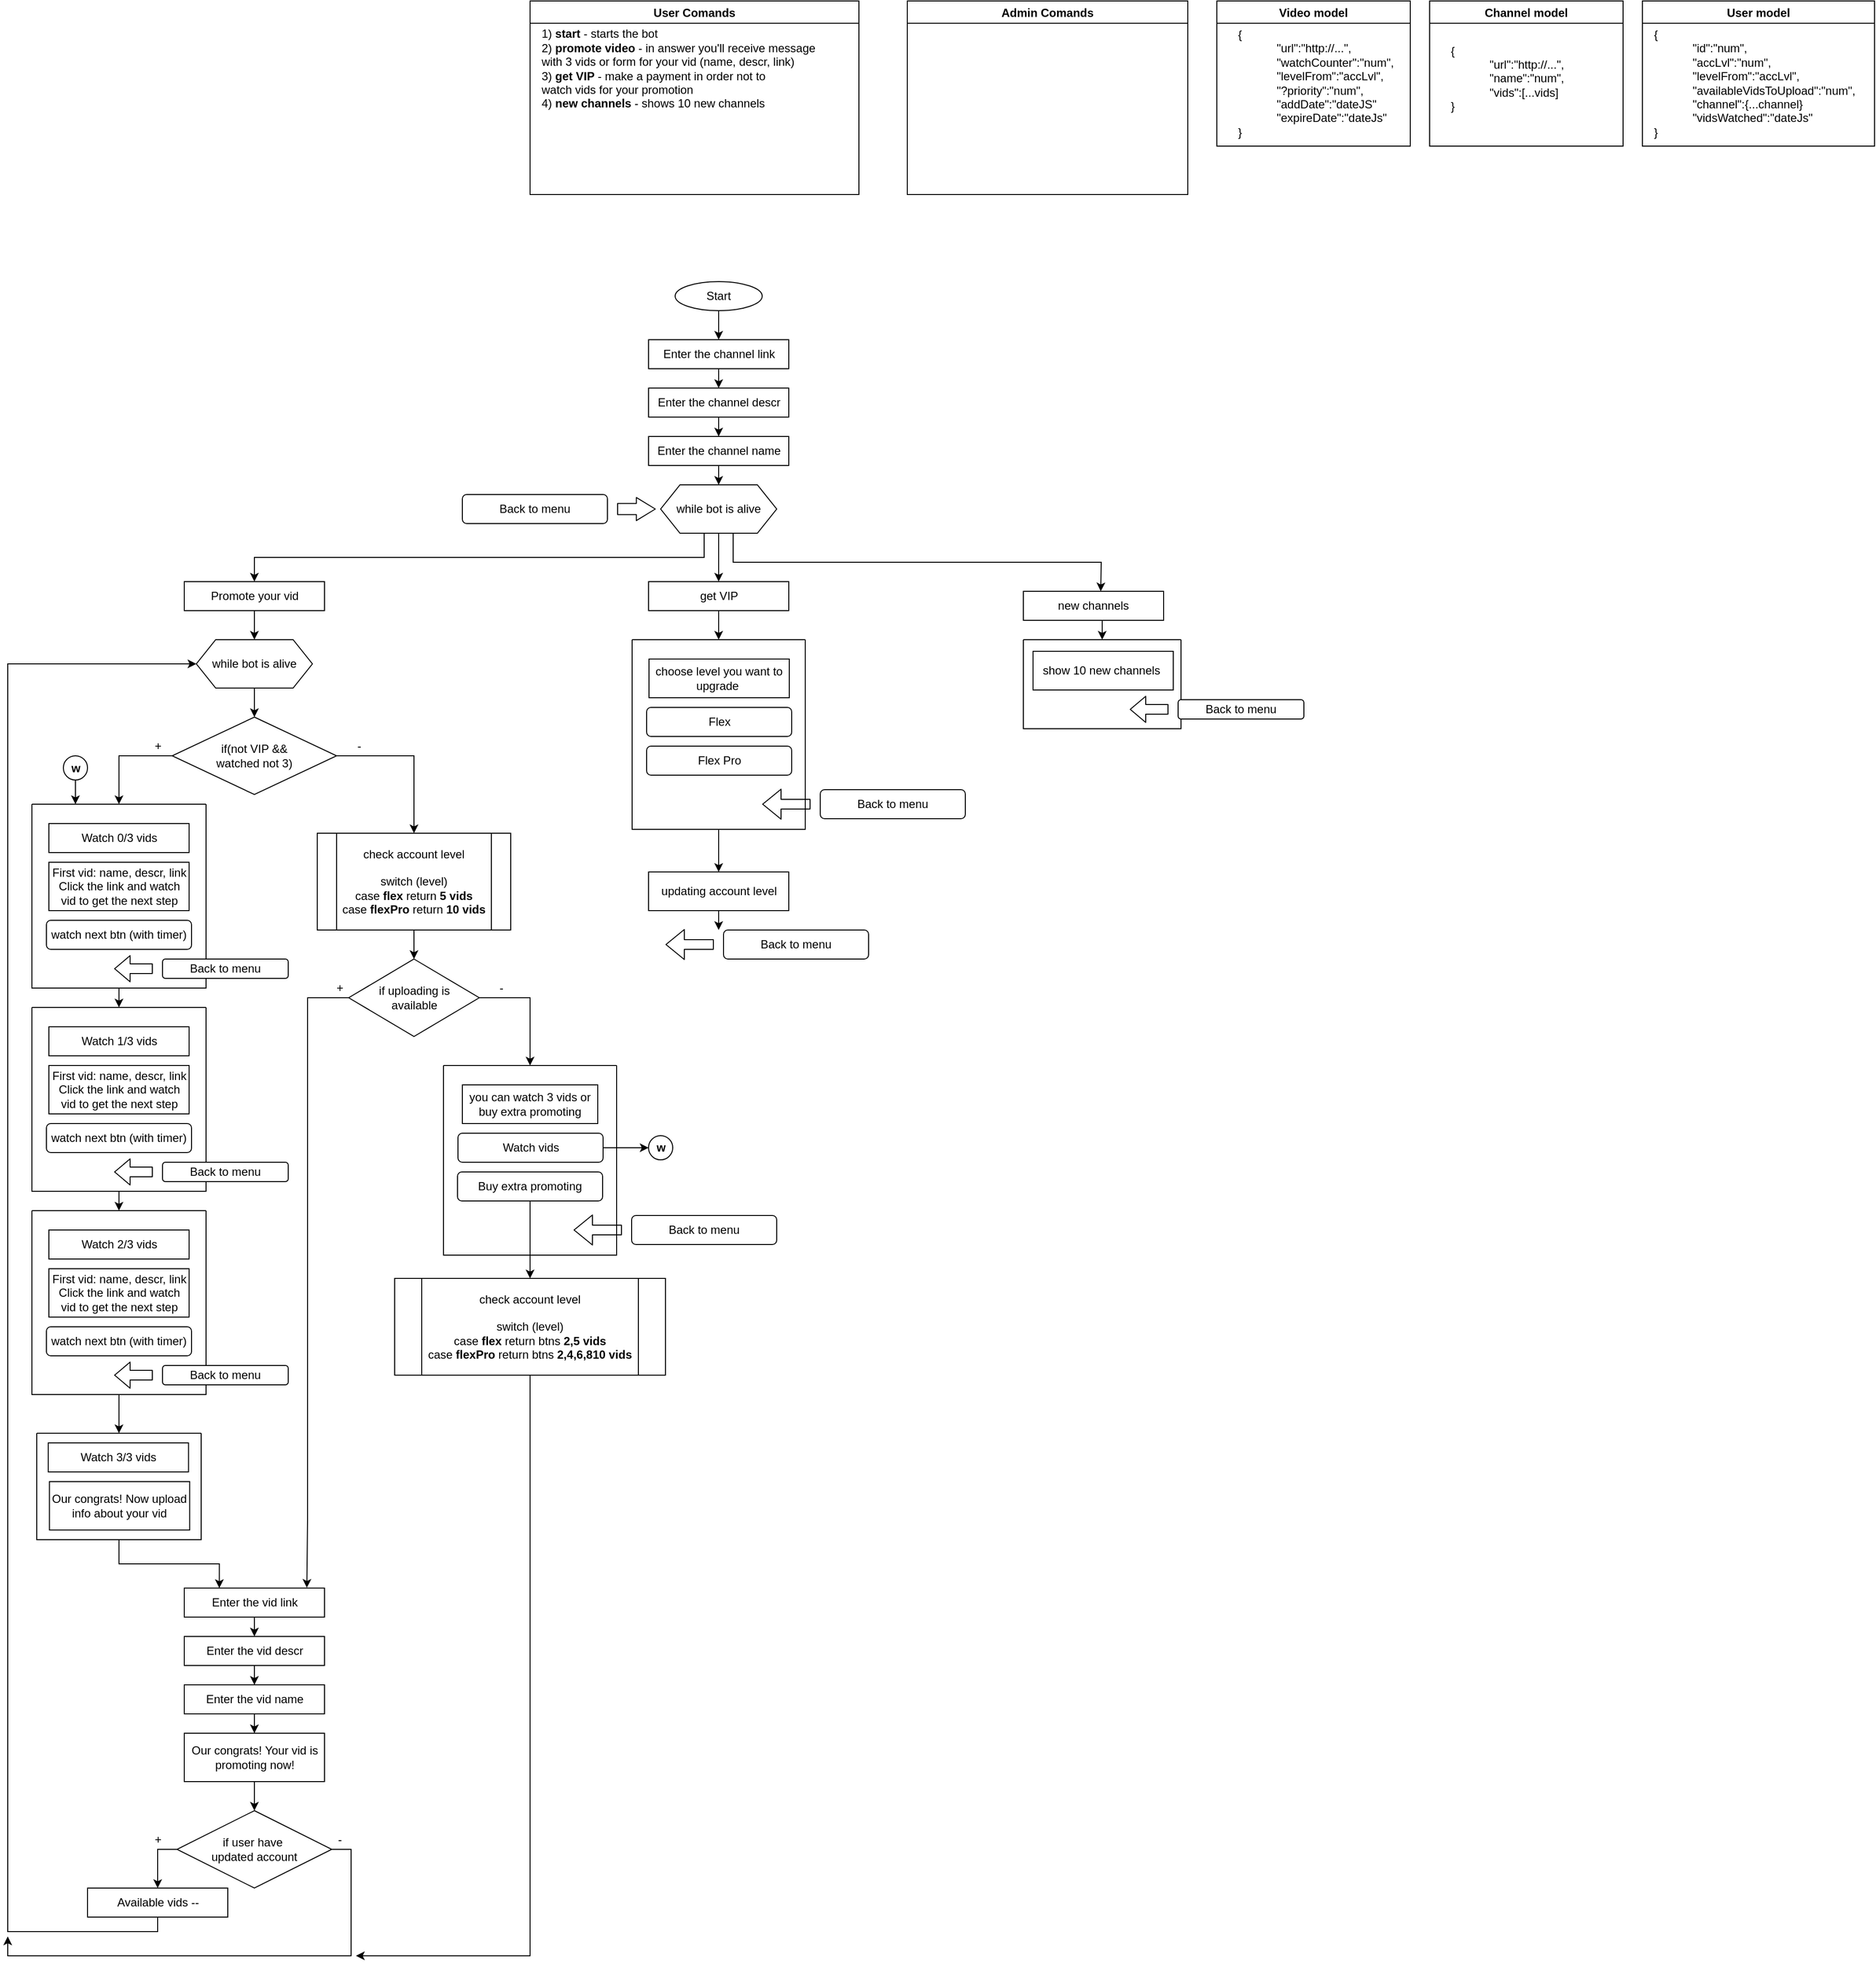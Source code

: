 <mxfile version="14.8.3" type="github">
  <diagram id="2JlSJU5_JV4PX27yQQXT" name="Page-1">
    <mxGraphModel dx="2503" dy="722" grid="1" gridSize="10" guides="1" tooltips="1" connect="1" arrows="1" fold="1" page="0" pageScale="1" pageWidth="827" pageHeight="1169" math="0" shadow="0">
      <root>
        <mxCell id="0" />
        <mxCell id="1" parent="0" />
        <mxCell id="bYdds7if1w0mErr0JuUY-1" value="User Comands" style="swimlane;" parent="1" vertex="1">
          <mxGeometry x="-440" y="120" width="340" height="200" as="geometry" />
        </mxCell>
        <mxCell id="bYdds7if1w0mErr0JuUY-2" value="1) &lt;b&gt;start&lt;/b&gt; - starts the bot&lt;br&gt;&lt;div&gt;2) &lt;b&gt;promote video&lt;/b&gt; - in answer you&#39;ll receive message&amp;nbsp;&lt;/div&gt;&lt;div&gt;&lt;span&gt;with 3 vids or form for your vid (name, descr, link)&lt;/span&gt;&lt;/div&gt;&lt;div&gt;3) &lt;b&gt;get VIP&lt;/b&gt;&amp;nbsp;- make a payment in order not to&amp;nbsp;&lt;/div&gt;&lt;div&gt;watch vids for your promotion&lt;/div&gt;&lt;div&gt;4) &lt;b&gt;new channels&lt;/b&gt;&amp;nbsp;- shows 10 new channels&lt;/div&gt;" style="text;html=1;align=left;verticalAlign=middle;resizable=0;points=[];autosize=1;strokeColor=none;" parent="bYdds7if1w0mErr0JuUY-1" vertex="1">
          <mxGeometry x="10" y="25" width="300" height="90" as="geometry" />
        </mxCell>
        <mxCell id="bYdds7if1w0mErr0JuUY-3" value="Admin Comands" style="swimlane;" parent="1" vertex="1">
          <mxGeometry x="-50" y="120" width="290" height="200" as="geometry" />
        </mxCell>
        <mxCell id="bYdds7if1w0mErr0JuUY-9" value="" style="edgeStyle=orthogonalEdgeStyle;rounded=0;orthogonalLoop=1;jettySize=auto;html=1;" parent="1" source="bYdds7if1w0mErr0JuUY-5" target="bYdds7if1w0mErr0JuUY-8" edge="1">
          <mxGeometry relative="1" as="geometry" />
        </mxCell>
        <mxCell id="bYdds7if1w0mErr0JuUY-5" value="Start" style="ellipse;whiteSpace=wrap;html=1;" parent="1" vertex="1">
          <mxGeometry x="-290" y="410" width="90" height="30" as="geometry" />
        </mxCell>
        <mxCell id="bYdds7if1w0mErr0JuUY-109" value="" style="edgeStyle=orthogonalEdgeStyle;rounded=0;orthogonalLoop=1;jettySize=auto;html=1;" parent="1" source="bYdds7if1w0mErr0JuUY-6" target="bYdds7if1w0mErr0JuUY-97" edge="1">
          <mxGeometry relative="1" as="geometry" />
        </mxCell>
        <mxCell id="bYdds7if1w0mErr0JuUY-6" value="Enter the channel name" style="rounded=0;whiteSpace=wrap;html=1;" parent="1" vertex="1">
          <mxGeometry x="-317.5" y="570" width="145" height="30" as="geometry" />
        </mxCell>
        <mxCell id="bYdds7if1w0mErr0JuUY-11" value="" style="edgeStyle=orthogonalEdgeStyle;rounded=0;orthogonalLoop=1;jettySize=auto;html=1;" parent="1" source="bYdds7if1w0mErr0JuUY-7" target="bYdds7if1w0mErr0JuUY-6" edge="1">
          <mxGeometry relative="1" as="geometry" />
        </mxCell>
        <mxCell id="bYdds7if1w0mErr0JuUY-7" value="Enter the channel descr" style="rounded=0;whiteSpace=wrap;html=1;" parent="1" vertex="1">
          <mxGeometry x="-317.5" y="520" width="145" height="30" as="geometry" />
        </mxCell>
        <mxCell id="bYdds7if1w0mErr0JuUY-10" style="edgeStyle=orthogonalEdgeStyle;rounded=0;orthogonalLoop=1;jettySize=auto;html=1;exitX=0.5;exitY=1;exitDx=0;exitDy=0;entryX=0.5;entryY=0;entryDx=0;entryDy=0;" parent="1" source="bYdds7if1w0mErr0JuUY-8" target="bYdds7if1w0mErr0JuUY-7" edge="1">
          <mxGeometry relative="1" as="geometry" />
        </mxCell>
        <mxCell id="bYdds7if1w0mErr0JuUY-8" value="Enter the channel link" style="rounded=0;whiteSpace=wrap;html=1;" parent="1" vertex="1">
          <mxGeometry x="-317.5" y="470" width="145" height="30" as="geometry" />
        </mxCell>
        <mxCell id="bYdds7if1w0mErr0JuUY-63" value="" style="edgeStyle=orthogonalEdgeStyle;rounded=0;orthogonalLoop=1;jettySize=auto;html=1;" parent="1" source="bYdds7if1w0mErr0JuUY-12" target="bYdds7if1w0mErr0JuUY-61" edge="1">
          <mxGeometry relative="1" as="geometry" />
        </mxCell>
        <mxCell id="bYdds7if1w0mErr0JuUY-12" value="Promote your vid" style="rounded=0;whiteSpace=wrap;html=1;" parent="1" vertex="1">
          <mxGeometry x="-797.5" y="720" width="145" height="30" as="geometry" />
        </mxCell>
        <mxCell id="bYdds7if1w0mErr0JuUY-92" style="edgeStyle=orthogonalEdgeStyle;rounded=0;orthogonalLoop=1;jettySize=auto;html=1;" parent="1" source="bYdds7if1w0mErr0JuUY-13" target="bYdds7if1w0mErr0JuUY-86" edge="1">
          <mxGeometry relative="1" as="geometry" />
        </mxCell>
        <mxCell id="bYdds7if1w0mErr0JuUY-13" value="get VIP" style="rounded=0;whiteSpace=wrap;html=1;" parent="1" vertex="1">
          <mxGeometry x="-317.5" y="720" width="145" height="30" as="geometry" />
        </mxCell>
        <mxCell id="bYdds7if1w0mErr0JuUY-121" style="edgeStyle=orthogonalEdgeStyle;rounded=0;orthogonalLoop=1;jettySize=auto;html=1;exitX=0.5;exitY=1;exitDx=0;exitDy=0;entryX=0.5;entryY=0;entryDx=0;entryDy=0;" parent="1" source="bYdds7if1w0mErr0JuUY-14" target="bYdds7if1w0mErr0JuUY-117" edge="1">
          <mxGeometry relative="1" as="geometry" />
        </mxCell>
        <mxCell id="bYdds7if1w0mErr0JuUY-14" value="new channels" style="rounded=0;whiteSpace=wrap;html=1;" parent="1" vertex="1">
          <mxGeometry x="70" y="730" width="145" height="30" as="geometry" />
        </mxCell>
        <mxCell id="bYdds7if1w0mErr0JuUY-49" style="edgeStyle=orthogonalEdgeStyle;rounded=0;orthogonalLoop=1;jettySize=auto;html=1;exitX=0;exitY=0.5;exitDx=0;exitDy=0;" parent="1" source="bYdds7if1w0mErr0JuUY-18" target="bYdds7if1w0mErr0JuUY-40" edge="1">
          <mxGeometry relative="1" as="geometry" />
        </mxCell>
        <mxCell id="bYdds7if1w0mErr0JuUY-67" style="edgeStyle=orthogonalEdgeStyle;rounded=0;orthogonalLoop=1;jettySize=auto;html=1;exitX=1;exitY=0.5;exitDx=0;exitDy=0;" parent="1" source="bYdds7if1w0mErr0JuUY-18" target="bYdds7if1w0mErr0JuUY-64" edge="1">
          <mxGeometry relative="1" as="geometry" />
        </mxCell>
        <mxCell id="bYdds7if1w0mErr0JuUY-18" value="if(not VIP &amp;amp;&amp;amp; &lt;br&gt;watched not 3)" style="rhombus;whiteSpace=wrap;html=1;" parent="1" vertex="1">
          <mxGeometry x="-810" y="860" width="170" height="80" as="geometry" />
        </mxCell>
        <mxCell id="bYdds7if1w0mErr0JuUY-59" value="" style="edgeStyle=orthogonalEdgeStyle;rounded=0;orthogonalLoop=1;jettySize=auto;html=1;" parent="1" source="bYdds7if1w0mErr0JuUY-35" target="bYdds7if1w0mErr0JuUY-58" edge="1">
          <mxGeometry relative="1" as="geometry" />
        </mxCell>
        <mxCell id="bYdds7if1w0mErr0JuUY-35" value="Enter the vid name" style="rounded=0;whiteSpace=wrap;html=1;" parent="1" vertex="1">
          <mxGeometry x="-797.5" y="1860" width="145" height="30" as="geometry" />
        </mxCell>
        <mxCell id="bYdds7if1w0mErr0JuUY-36" value="" style="edgeStyle=orthogonalEdgeStyle;rounded=0;orthogonalLoop=1;jettySize=auto;html=1;" parent="1" source="bYdds7if1w0mErr0JuUY-37" target="bYdds7if1w0mErr0JuUY-35" edge="1">
          <mxGeometry relative="1" as="geometry" />
        </mxCell>
        <mxCell id="bYdds7if1w0mErr0JuUY-37" value="Enter the vid descr" style="rounded=0;whiteSpace=wrap;html=1;" parent="1" vertex="1">
          <mxGeometry x="-797.5" y="1810" width="145" height="30" as="geometry" />
        </mxCell>
        <mxCell id="bYdds7if1w0mErr0JuUY-38" style="edgeStyle=orthogonalEdgeStyle;rounded=0;orthogonalLoop=1;jettySize=auto;html=1;exitX=0.5;exitY=1;exitDx=0;exitDy=0;entryX=0.5;entryY=0;entryDx=0;entryDy=0;" parent="1" source="bYdds7if1w0mErr0JuUY-39" target="bYdds7if1w0mErr0JuUY-37" edge="1">
          <mxGeometry relative="1" as="geometry" />
        </mxCell>
        <mxCell id="bYdds7if1w0mErr0JuUY-39" value="Enter the vid link" style="rounded=0;whiteSpace=wrap;html=1;" parent="1" vertex="1">
          <mxGeometry x="-797.5" y="1760" width="145" height="30" as="geometry" />
        </mxCell>
        <mxCell id="bYdds7if1w0mErr0JuUY-54" style="edgeStyle=orthogonalEdgeStyle;rounded=0;orthogonalLoop=1;jettySize=auto;html=1;exitX=0.5;exitY=1;exitDx=0;exitDy=0;entryX=0.5;entryY=0;entryDx=0;entryDy=0;" parent="1" source="bYdds7if1w0mErr0JuUY-40" target="bYdds7if1w0mErr0JuUY-41" edge="1">
          <mxGeometry relative="1" as="geometry" />
        </mxCell>
        <mxCell id="bYdds7if1w0mErr0JuUY-40" value="" style="swimlane;startSize=0;" parent="1" vertex="1">
          <mxGeometry x="-955" y="950" width="180" height="190" as="geometry">
            <mxRectangle x="-640" y="790" width="50" height="40" as="alternateBounds" />
          </mxGeometry>
        </mxCell>
        <mxCell id="bYdds7if1w0mErr0JuUY-20" value="Watch 0/3 vids" style="rounded=0;whiteSpace=wrap;html=1;" parent="bYdds7if1w0mErr0JuUY-40" vertex="1">
          <mxGeometry x="17.5" y="20" width="145" height="30" as="geometry" />
        </mxCell>
        <mxCell id="bYdds7if1w0mErr0JuUY-23" value="First vid: name, descr, link&lt;br&gt;Click the link and watch vid to get the next step" style="rounded=0;whiteSpace=wrap;html=1;" parent="bYdds7if1w0mErr0JuUY-40" vertex="1">
          <mxGeometry x="17.5" y="60" width="145" height="50" as="geometry" />
        </mxCell>
        <mxCell id="bYdds7if1w0mErr0JuUY-24" value="watch next btn (with timer)" style="rounded=1;whiteSpace=wrap;html=1;" parent="bYdds7if1w0mErr0JuUY-40" vertex="1">
          <mxGeometry x="15" y="120" width="150" height="30" as="geometry" />
        </mxCell>
        <mxCell id="bYdds7if1w0mErr0JuUY-98" value="" style="shape=flexArrow;endArrow=classic;html=1;endWidth=16;endSize=5;" parent="bYdds7if1w0mErr0JuUY-40" edge="1">
          <mxGeometry width="50" height="50" relative="1" as="geometry">
            <mxPoint x="125" y="170" as="sourcePoint" />
            <mxPoint x="85" y="170" as="targetPoint" />
          </mxGeometry>
        </mxCell>
        <mxCell id="bYdds7if1w0mErr0JuUY-55" style="edgeStyle=orthogonalEdgeStyle;rounded=0;orthogonalLoop=1;jettySize=auto;html=1;exitX=0.5;exitY=1;exitDx=0;exitDy=0;entryX=0.5;entryY=0;entryDx=0;entryDy=0;" parent="1" source="bYdds7if1w0mErr0JuUY-41" target="bYdds7if1w0mErr0JuUY-45" edge="1">
          <mxGeometry relative="1" as="geometry" />
        </mxCell>
        <mxCell id="bYdds7if1w0mErr0JuUY-41" value="" style="swimlane;startSize=0;" parent="1" vertex="1">
          <mxGeometry x="-955" y="1160" width="180" height="190" as="geometry">
            <mxRectangle x="-640" y="980" width="50" height="40" as="alternateBounds" />
          </mxGeometry>
        </mxCell>
        <mxCell id="bYdds7if1w0mErr0JuUY-42" value="Watch 1/3 vids" style="rounded=0;whiteSpace=wrap;html=1;" parent="bYdds7if1w0mErr0JuUY-41" vertex="1">
          <mxGeometry x="17.5" y="20" width="145" height="30" as="geometry" />
        </mxCell>
        <mxCell id="bYdds7if1w0mErr0JuUY-43" value="First vid: name, descr, link&lt;br&gt;Click the link and watch vid to get the next step" style="rounded=0;whiteSpace=wrap;html=1;" parent="bYdds7if1w0mErr0JuUY-41" vertex="1">
          <mxGeometry x="17.5" y="60" width="145" height="50" as="geometry" />
        </mxCell>
        <mxCell id="bYdds7if1w0mErr0JuUY-44" value="watch next btn (with timer)" style="rounded=1;whiteSpace=wrap;html=1;" parent="bYdds7if1w0mErr0JuUY-41" vertex="1">
          <mxGeometry x="15" y="120" width="150" height="30" as="geometry" />
        </mxCell>
        <mxCell id="bYdds7if1w0mErr0JuUY-56" style="edgeStyle=orthogonalEdgeStyle;rounded=0;orthogonalLoop=1;jettySize=auto;html=1;exitX=0.5;exitY=1;exitDx=0;exitDy=0;entryX=0.5;entryY=0;entryDx=0;entryDy=0;" parent="1" source="bYdds7if1w0mErr0JuUY-45" target="bYdds7if1w0mErr0JuUY-52" edge="1">
          <mxGeometry relative="1" as="geometry" />
        </mxCell>
        <mxCell id="bYdds7if1w0mErr0JuUY-45" value="" style="swimlane;startSize=0;" parent="1" vertex="1">
          <mxGeometry x="-955" y="1370" width="180" height="190" as="geometry">
            <mxRectangle x="-640" y="790" width="50" height="40" as="alternateBounds" />
          </mxGeometry>
        </mxCell>
        <mxCell id="bYdds7if1w0mErr0JuUY-46" value="Watch 2/3 vids" style="rounded=0;whiteSpace=wrap;html=1;" parent="bYdds7if1w0mErr0JuUY-45" vertex="1">
          <mxGeometry x="17.5" y="20" width="145" height="30" as="geometry" />
        </mxCell>
        <mxCell id="bYdds7if1w0mErr0JuUY-47" value="First vid: name, descr, link&lt;br&gt;Click the link and watch vid to get the next step" style="rounded=0;whiteSpace=wrap;html=1;" parent="bYdds7if1w0mErr0JuUY-45" vertex="1">
          <mxGeometry x="17.5" y="60" width="145" height="50" as="geometry" />
        </mxCell>
        <mxCell id="bYdds7if1w0mErr0JuUY-48" value="watch next btn (with timer)" style="rounded=1;whiteSpace=wrap;html=1;" parent="bYdds7if1w0mErr0JuUY-45" vertex="1">
          <mxGeometry x="15" y="120" width="150" height="30" as="geometry" />
        </mxCell>
        <mxCell id="bYdds7if1w0mErr0JuUY-50" value="+" style="text;html=1;align=center;verticalAlign=middle;resizable=0;points=[];autosize=1;strokeColor=none;" parent="1" vertex="1">
          <mxGeometry x="-835" y="880" width="20" height="20" as="geometry" />
        </mxCell>
        <mxCell id="bYdds7if1w0mErr0JuUY-57" style="edgeStyle=orthogonalEdgeStyle;rounded=0;orthogonalLoop=1;jettySize=auto;html=1;entryX=0.25;entryY=0;entryDx=0;entryDy=0;" parent="1" source="bYdds7if1w0mErr0JuUY-52" target="bYdds7if1w0mErr0JuUY-39" edge="1">
          <mxGeometry relative="1" as="geometry" />
        </mxCell>
        <mxCell id="bYdds7if1w0mErr0JuUY-52" value="" style="swimlane;startSize=0;" parent="1" vertex="1">
          <mxGeometry x="-950" y="1600" width="170" height="110" as="geometry" />
        </mxCell>
        <mxCell id="bYdds7if1w0mErr0JuUY-32" value="Watch 3/3 vids" style="rounded=0;whiteSpace=wrap;html=1;" parent="bYdds7if1w0mErr0JuUY-52" vertex="1">
          <mxGeometry x="11.87" y="10" width="145" height="30" as="geometry" />
        </mxCell>
        <mxCell id="bYdds7if1w0mErr0JuUY-33" value="Our congrats! Now upload info about your vid" style="rounded=0;whiteSpace=wrap;html=1;" parent="bYdds7if1w0mErr0JuUY-52" vertex="1">
          <mxGeometry x="13.12" y="50" width="145" height="50" as="geometry" />
        </mxCell>
        <mxCell id="bYdds7if1w0mErr0JuUY-73" value="" style="edgeStyle=orthogonalEdgeStyle;rounded=0;orthogonalLoop=1;jettySize=auto;html=1;" parent="1" source="bYdds7if1w0mErr0JuUY-58" target="bYdds7if1w0mErr0JuUY-72" edge="1">
          <mxGeometry relative="1" as="geometry" />
        </mxCell>
        <mxCell id="bYdds7if1w0mErr0JuUY-58" value="Our congrats! Your vid is promoting now!" style="rounded=0;whiteSpace=wrap;html=1;" parent="1" vertex="1">
          <mxGeometry x="-797.5" y="1910" width="145" height="50" as="geometry" />
        </mxCell>
        <mxCell id="bYdds7if1w0mErr0JuUY-62" value="" style="edgeStyle=orthogonalEdgeStyle;rounded=0;orthogonalLoop=1;jettySize=auto;html=1;" parent="1" source="bYdds7if1w0mErr0JuUY-61" target="bYdds7if1w0mErr0JuUY-18" edge="1">
          <mxGeometry relative="1" as="geometry" />
        </mxCell>
        <mxCell id="bYdds7if1w0mErr0JuUY-61" value="while bot is alive" style="shape=hexagon;perimeter=hexagonPerimeter2;whiteSpace=wrap;html=1;fixedSize=1;" parent="1" vertex="1">
          <mxGeometry x="-785" y="780" width="120" height="50" as="geometry" />
        </mxCell>
        <mxCell id="bYdds7if1w0mErr0JuUY-70" value="" style="edgeStyle=orthogonalEdgeStyle;rounded=0;orthogonalLoop=1;jettySize=auto;html=1;" parent="1" source="bYdds7if1w0mErr0JuUY-64" target="bYdds7if1w0mErr0JuUY-66" edge="1">
          <mxGeometry relative="1" as="geometry" />
        </mxCell>
        <mxCell id="bYdds7if1w0mErr0JuUY-64" value="check account level&lt;br&gt;&lt;br&gt;switch (level)&lt;br&gt;case &lt;b&gt;flex&lt;/b&gt; return &lt;b&gt;5 vids&lt;/b&gt;&lt;br&gt;case &lt;b&gt;flexPro&lt;/b&gt; return &lt;b&gt;10 vids&lt;/b&gt;" style="shape=process;whiteSpace=wrap;html=1;backgroundOutline=1;" parent="1" vertex="1">
          <mxGeometry x="-660" y="980" width="200" height="100" as="geometry" />
        </mxCell>
        <mxCell id="bYdds7if1w0mErr0JuUY-69" style="edgeStyle=orthogonalEdgeStyle;rounded=0;orthogonalLoop=1;jettySize=auto;html=1;entryX=0.874;entryY=-0.011;entryDx=0;entryDy=0;entryPerimeter=0;" parent="1" source="bYdds7if1w0mErr0JuUY-66" target="bYdds7if1w0mErr0JuUY-39" edge="1">
          <mxGeometry relative="1" as="geometry">
            <mxPoint x="-670" y="1690" as="targetPoint" />
            <Array as="points">
              <mxPoint x="-670" y="1150" />
              <mxPoint x="-670" y="1690" />
              <mxPoint x="-671" y="1690" />
            </Array>
          </mxGeometry>
        </mxCell>
        <mxCell id="bYdds7if1w0mErr0JuUY-133" style="edgeStyle=orthogonalEdgeStyle;rounded=0;orthogonalLoop=1;jettySize=auto;html=1;exitX=1;exitY=0.5;exitDx=0;exitDy=0;entryX=0.5;entryY=0;entryDx=0;entryDy=0;" parent="1" source="bYdds7if1w0mErr0JuUY-66" target="bYdds7if1w0mErr0JuUY-127" edge="1">
          <mxGeometry relative="1" as="geometry" />
        </mxCell>
        <mxCell id="bYdds7if1w0mErr0JuUY-66" value="if uploading is&lt;br&gt;available" style="rhombus;whiteSpace=wrap;html=1;" parent="1" vertex="1">
          <mxGeometry x="-627.5" y="1110" width="135" height="80" as="geometry" />
        </mxCell>
        <mxCell id="bYdds7if1w0mErr0JuUY-68" value="-" style="text;html=1;align=center;verticalAlign=middle;resizable=0;points=[];autosize=1;strokeColor=none;" parent="1" vertex="1">
          <mxGeometry x="-627.5" y="880" width="20" height="20" as="geometry" />
        </mxCell>
        <mxCell id="bYdds7if1w0mErr0JuUY-71" value="+" style="text;html=1;align=center;verticalAlign=middle;resizable=0;points=[];autosize=1;strokeColor=none;" parent="1" vertex="1">
          <mxGeometry x="-647.5" y="1130" width="20" height="20" as="geometry" />
        </mxCell>
        <mxCell id="bYdds7if1w0mErr0JuUY-75" style="edgeStyle=orthogonalEdgeStyle;rounded=0;orthogonalLoop=1;jettySize=auto;html=1;exitX=0;exitY=0.5;exitDx=0;exitDy=0;" parent="1" source="bYdds7if1w0mErr0JuUY-72" target="bYdds7if1w0mErr0JuUY-74" edge="1">
          <mxGeometry relative="1" as="geometry" />
        </mxCell>
        <mxCell id="bYdds7if1w0mErr0JuUY-79" style="edgeStyle=orthogonalEdgeStyle;rounded=0;orthogonalLoop=1;jettySize=auto;html=1;exitX=1;exitY=0.5;exitDx=0;exitDy=0;" parent="1" source="bYdds7if1w0mErr0JuUY-72" edge="1">
          <mxGeometry relative="1" as="geometry">
            <mxPoint x="-980" y="2120" as="targetPoint" />
            <Array as="points">
              <mxPoint x="-625" y="2030" />
              <mxPoint x="-625" y="2140" />
              <mxPoint x="-980" y="2140" />
            </Array>
          </mxGeometry>
        </mxCell>
        <mxCell id="bYdds7if1w0mErr0JuUY-72" value="if user have&amp;nbsp;&lt;br&gt;updated account" style="rhombus;whiteSpace=wrap;html=1;" parent="1" vertex="1">
          <mxGeometry x="-805" y="1990" width="160" height="80" as="geometry" />
        </mxCell>
        <mxCell id="bYdds7if1w0mErr0JuUY-78" style="edgeStyle=orthogonalEdgeStyle;rounded=0;orthogonalLoop=1;jettySize=auto;html=1;entryX=0;entryY=0.5;entryDx=0;entryDy=0;" parent="1" source="bYdds7if1w0mErr0JuUY-74" target="bYdds7if1w0mErr0JuUY-61" edge="1">
          <mxGeometry relative="1" as="geometry">
            <Array as="points">
              <mxPoint x="-980" y="2115" />
              <mxPoint x="-980" y="805" />
            </Array>
          </mxGeometry>
        </mxCell>
        <mxCell id="bYdds7if1w0mErr0JuUY-74" value="Available vids --" style="rounded=0;whiteSpace=wrap;html=1;" parent="1" vertex="1">
          <mxGeometry x="-897.5" y="2070" width="145" height="30" as="geometry" />
        </mxCell>
        <mxCell id="bYdds7if1w0mErr0JuUY-76" value="+" style="text;html=1;align=center;verticalAlign=middle;resizable=0;points=[];autosize=1;strokeColor=none;" parent="1" vertex="1">
          <mxGeometry x="-835" y="2010" width="20" height="20" as="geometry" />
        </mxCell>
        <mxCell id="bYdds7if1w0mErr0JuUY-80" value="-" style="text;html=1;align=center;verticalAlign=middle;resizable=0;points=[];autosize=1;strokeColor=none;" parent="1" vertex="1">
          <mxGeometry x="-480" y="1130" width="20" height="20" as="geometry" />
        </mxCell>
        <mxCell id="bYdds7if1w0mErr0JuUY-81" value="-" style="text;html=1;align=center;verticalAlign=middle;resizable=0;points=[];autosize=1;strokeColor=none;" parent="1" vertex="1">
          <mxGeometry x="-647.5" y="2010" width="20" height="20" as="geometry" />
        </mxCell>
        <mxCell id="bYdds7if1w0mErr0JuUY-111" value="" style="edgeStyle=orthogonalEdgeStyle;rounded=0;orthogonalLoop=1;jettySize=auto;html=1;" parent="1" source="bYdds7if1w0mErr0JuUY-86" target="bYdds7if1w0mErr0JuUY-110" edge="1">
          <mxGeometry relative="1" as="geometry" />
        </mxCell>
        <mxCell id="bYdds7if1w0mErr0JuUY-86" value="" style="swimlane;startSize=0;" parent="1" vertex="1">
          <mxGeometry x="-334.5" y="780" width="179" height="196" as="geometry">
            <mxRectangle x="-640" y="790" width="50" height="40" as="alternateBounds" />
          </mxGeometry>
        </mxCell>
        <mxCell id="bYdds7if1w0mErr0JuUY-83" value="choose level you want to upgrade&amp;nbsp;" style="rounded=0;whiteSpace=wrap;html=1;" parent="bYdds7if1w0mErr0JuUY-86" vertex="1">
          <mxGeometry x="17.5" y="20" width="145" height="40" as="geometry" />
        </mxCell>
        <mxCell id="bYdds7if1w0mErr0JuUY-84" value="Flex" style="rounded=1;whiteSpace=wrap;html=1;" parent="bYdds7if1w0mErr0JuUY-86" vertex="1">
          <mxGeometry x="15" y="70" width="150" height="30" as="geometry" />
        </mxCell>
        <mxCell id="bYdds7if1w0mErr0JuUY-85" value="Flex Pro" style="rounded=1;whiteSpace=wrap;html=1;" parent="bYdds7if1w0mErr0JuUY-86" vertex="1">
          <mxGeometry x="15" y="110" width="150" height="30" as="geometry" />
        </mxCell>
        <mxCell id="bYdds7if1w0mErr0JuUY-96" value="" style="shape=flexArrow;endArrow=classic;html=1;" parent="bYdds7if1w0mErr0JuUY-86" edge="1">
          <mxGeometry width="50" height="50" relative="1" as="geometry">
            <mxPoint x="184.5" y="170" as="sourcePoint" />
            <mxPoint x="134.5" y="170" as="targetPoint" />
          </mxGeometry>
        </mxCell>
        <mxCell id="bYdds7if1w0mErr0JuUY-104" style="edgeStyle=orthogonalEdgeStyle;rounded=0;orthogonalLoop=1;jettySize=auto;html=1;exitX=0.375;exitY=1;exitDx=0;exitDy=0;" parent="1" source="bYdds7if1w0mErr0JuUY-97" target="bYdds7if1w0mErr0JuUY-12" edge="1">
          <mxGeometry relative="1" as="geometry" />
        </mxCell>
        <mxCell id="bYdds7if1w0mErr0JuUY-105" style="edgeStyle=orthogonalEdgeStyle;rounded=0;orthogonalLoop=1;jettySize=auto;html=1;exitX=0.5;exitY=1;exitDx=0;exitDy=0;" parent="1" source="bYdds7if1w0mErr0JuUY-97" target="bYdds7if1w0mErr0JuUY-13" edge="1">
          <mxGeometry relative="1" as="geometry" />
        </mxCell>
        <mxCell id="bYdds7if1w0mErr0JuUY-106" style="edgeStyle=orthogonalEdgeStyle;rounded=0;orthogonalLoop=1;jettySize=auto;html=1;exitX=0.625;exitY=1;exitDx=0;exitDy=0;" parent="1" source="bYdds7if1w0mErr0JuUY-97" edge="1">
          <mxGeometry relative="1" as="geometry">
            <mxPoint x="150" y="730" as="targetPoint" />
          </mxGeometry>
        </mxCell>
        <mxCell id="bYdds7if1w0mErr0JuUY-97" value="while bot is alive" style="shape=hexagon;perimeter=hexagonPerimeter2;whiteSpace=wrap;html=1;fixedSize=1;" parent="1" vertex="1">
          <mxGeometry x="-305" y="620" width="120" height="50" as="geometry" />
        </mxCell>
        <mxCell id="bYdds7if1w0mErr0JuUY-99" value="Back to menu" style="rounded=1;whiteSpace=wrap;html=1;" parent="1" vertex="1">
          <mxGeometry x="-820" y="1110" width="130" height="20" as="geometry" />
        </mxCell>
        <mxCell id="bYdds7if1w0mErr0JuUY-100" value="" style="shape=flexArrow;endArrow=classic;html=1;endWidth=16;endSize=5;" parent="1" edge="1">
          <mxGeometry width="50" height="50" relative="1" as="geometry">
            <mxPoint x="-830" y="1330" as="sourcePoint" />
            <mxPoint x="-870" y="1330" as="targetPoint" />
          </mxGeometry>
        </mxCell>
        <mxCell id="bYdds7if1w0mErr0JuUY-101" value="Back to menu" style="rounded=1;whiteSpace=wrap;html=1;" parent="1" vertex="1">
          <mxGeometry x="-820" y="1320" width="130" height="20" as="geometry" />
        </mxCell>
        <mxCell id="bYdds7if1w0mErr0JuUY-102" value="" style="shape=flexArrow;endArrow=classic;html=1;endWidth=16;endSize=5;" parent="1" edge="1">
          <mxGeometry width="50" height="50" relative="1" as="geometry">
            <mxPoint x="-830" y="1540" as="sourcePoint" />
            <mxPoint x="-870" y="1540" as="targetPoint" />
          </mxGeometry>
        </mxCell>
        <mxCell id="bYdds7if1w0mErr0JuUY-103" value="Back to menu" style="rounded=1;whiteSpace=wrap;html=1;" parent="1" vertex="1">
          <mxGeometry x="-820" y="1530" width="130" height="20" as="geometry" />
        </mxCell>
        <mxCell id="bYdds7if1w0mErr0JuUY-107" value="" style="shape=flexArrow;endArrow=classic;html=1;width=11.395;endSize=6.209;endWidth=11.473;" parent="1" edge="1">
          <mxGeometry width="50" height="50" relative="1" as="geometry">
            <mxPoint x="-350" y="645" as="sourcePoint" />
            <mxPoint x="-310" y="645" as="targetPoint" />
          </mxGeometry>
        </mxCell>
        <mxCell id="bYdds7if1w0mErr0JuUY-108" value="Back to menu" style="rounded=1;whiteSpace=wrap;html=1;" parent="1" vertex="1">
          <mxGeometry x="-510" y="630" width="150" height="30" as="geometry" />
        </mxCell>
        <mxCell id="bYdds7if1w0mErr0JuUY-114" style="edgeStyle=orthogonalEdgeStyle;rounded=0;orthogonalLoop=1;jettySize=auto;html=1;exitX=0.5;exitY=1;exitDx=0;exitDy=0;" parent="1" source="bYdds7if1w0mErr0JuUY-110" edge="1">
          <mxGeometry relative="1" as="geometry">
            <mxPoint x="-245" y="1080" as="targetPoint" />
          </mxGeometry>
        </mxCell>
        <mxCell id="bYdds7if1w0mErr0JuUY-110" value="updating account level" style="rounded=0;whiteSpace=wrap;html=1;" parent="1" vertex="1">
          <mxGeometry x="-317.5" y="1020" width="145" height="40" as="geometry" />
        </mxCell>
        <mxCell id="bYdds7if1w0mErr0JuUY-112" value="" style="shape=flexArrow;endArrow=classic;html=1;" parent="1" edge="1">
          <mxGeometry width="50" height="50" relative="1" as="geometry">
            <mxPoint x="-250" y="1095" as="sourcePoint" />
            <mxPoint x="-300" y="1095.0" as="targetPoint" />
          </mxGeometry>
        </mxCell>
        <mxCell id="bYdds7if1w0mErr0JuUY-113" value="Back to menu" style="rounded=1;whiteSpace=wrap;html=1;" parent="1" vertex="1">
          <mxGeometry x="-240" y="1080" width="150" height="30" as="geometry" />
        </mxCell>
        <mxCell id="bYdds7if1w0mErr0JuUY-94" value="Back to menu" style="rounded=1;whiteSpace=wrap;html=1;" parent="1" vertex="1">
          <mxGeometry x="-140" y="935" width="150" height="30" as="geometry" />
        </mxCell>
        <mxCell id="bYdds7if1w0mErr0JuUY-117" value="" style="swimlane;startSize=0;" parent="1" vertex="1">
          <mxGeometry x="70" y="780" width="163" height="92" as="geometry" />
        </mxCell>
        <mxCell id="bYdds7if1w0mErr0JuUY-116" value="show 10 new channels&amp;nbsp;" style="rounded=0;whiteSpace=wrap;html=1;" parent="bYdds7if1w0mErr0JuUY-117" vertex="1">
          <mxGeometry x="10" y="12" width="145" height="40" as="geometry" />
        </mxCell>
        <mxCell id="bYdds7if1w0mErr0JuUY-118" value="" style="shape=flexArrow;endArrow=classic;html=1;endWidth=16;endSize=5;" parent="1" edge="1">
          <mxGeometry width="50" height="50" relative="1" as="geometry">
            <mxPoint x="220" y="852" as="sourcePoint" />
            <mxPoint x="180" y="852" as="targetPoint" />
          </mxGeometry>
        </mxCell>
        <mxCell id="bYdds7if1w0mErr0JuUY-119" value="Back to menu" style="rounded=1;whiteSpace=wrap;html=1;" parent="1" vertex="1">
          <mxGeometry x="230" y="842" width="130" height="20" as="geometry" />
        </mxCell>
        <mxCell id="bYdds7if1w0mErr0JuUY-140" style="edgeStyle=orthogonalEdgeStyle;rounded=0;orthogonalLoop=1;jettySize=auto;html=1;exitX=0.5;exitY=1;exitDx=0;exitDy=0;" parent="1" source="bYdds7if1w0mErr0JuUY-129" target="bYdds7if1w0mErr0JuUY-139" edge="1">
          <mxGeometry relative="1" as="geometry" />
        </mxCell>
        <mxCell id="bYdds7if1w0mErr0JuUY-127" value="" style="swimlane;startSize=0;" parent="1" vertex="1">
          <mxGeometry x="-529.5" y="1220" width="179" height="196" as="geometry">
            <mxRectangle x="-640" y="790" width="50" height="40" as="alternateBounds" />
          </mxGeometry>
        </mxCell>
        <mxCell id="bYdds7if1w0mErr0JuUY-129" value="Buy extra promoting" style="rounded=1;whiteSpace=wrap;html=1;" parent="bYdds7if1w0mErr0JuUY-127" vertex="1">
          <mxGeometry x="14.5" y="110" width="150" height="30" as="geometry" />
        </mxCell>
        <mxCell id="bYdds7if1w0mErr0JuUY-130" value="Watch vids" style="rounded=1;whiteSpace=wrap;html=1;" parent="bYdds7if1w0mErr0JuUY-127" vertex="1">
          <mxGeometry x="15" y="70" width="150" height="30" as="geometry" />
        </mxCell>
        <mxCell id="bYdds7if1w0mErr0JuUY-131" value="" style="shape=flexArrow;endArrow=classic;html=1;" parent="bYdds7if1w0mErr0JuUY-127" edge="1">
          <mxGeometry width="50" height="50" relative="1" as="geometry">
            <mxPoint x="184.5" y="170" as="sourcePoint" />
            <mxPoint x="134.5" y="170" as="targetPoint" />
          </mxGeometry>
        </mxCell>
        <mxCell id="bYdds7if1w0mErr0JuUY-126" value="you can watch 3 vids or buy extra promoting" style="rounded=0;whiteSpace=wrap;html=1;" parent="bYdds7if1w0mErr0JuUY-127" vertex="1">
          <mxGeometry x="19.5" y="20" width="140" height="40" as="geometry" />
        </mxCell>
        <mxCell id="bYdds7if1w0mErr0JuUY-132" value="Back to menu" style="rounded=1;whiteSpace=wrap;html=1;" parent="1" vertex="1">
          <mxGeometry x="-335" y="1375" width="150" height="30" as="geometry" />
        </mxCell>
        <mxCell id="bYdds7if1w0mErr0JuUY-134" value="&lt;b&gt;w&lt;/b&gt;" style="ellipse;whiteSpace=wrap;html=1;aspect=fixed;" parent="1" vertex="1">
          <mxGeometry x="-317.5" y="1292.5" width="25" height="25" as="geometry" />
        </mxCell>
        <mxCell id="bYdds7if1w0mErr0JuUY-135" style="edgeStyle=orthogonalEdgeStyle;rounded=0;orthogonalLoop=1;jettySize=auto;html=1;exitX=1;exitY=0.5;exitDx=0;exitDy=0;entryX=0;entryY=0.5;entryDx=0;entryDy=0;" parent="1" source="bYdds7if1w0mErr0JuUY-130" target="bYdds7if1w0mErr0JuUY-134" edge="1">
          <mxGeometry relative="1" as="geometry" />
        </mxCell>
        <mxCell id="bYdds7if1w0mErr0JuUY-138" style="edgeStyle=orthogonalEdgeStyle;rounded=0;orthogonalLoop=1;jettySize=auto;html=1;exitX=0.5;exitY=1;exitDx=0;exitDy=0;entryX=0.25;entryY=0;entryDx=0;entryDy=0;" parent="1" source="bYdds7if1w0mErr0JuUY-136" target="bYdds7if1w0mErr0JuUY-40" edge="1">
          <mxGeometry relative="1" as="geometry" />
        </mxCell>
        <mxCell id="bYdds7if1w0mErr0JuUY-136" value="&lt;b&gt;w&lt;/b&gt;" style="ellipse;whiteSpace=wrap;html=1;aspect=fixed;" parent="1" vertex="1">
          <mxGeometry x="-922.5" y="900" width="25" height="25" as="geometry" />
        </mxCell>
        <mxCell id="bYdds7if1w0mErr0JuUY-141" style="edgeStyle=orthogonalEdgeStyle;rounded=0;orthogonalLoop=1;jettySize=auto;html=1;exitX=0.5;exitY=1;exitDx=0;exitDy=0;" parent="1" source="bYdds7if1w0mErr0JuUY-139" edge="1">
          <mxGeometry relative="1" as="geometry">
            <mxPoint x="-620" y="2140" as="targetPoint" />
            <Array as="points">
              <mxPoint x="-440" y="2140" />
            </Array>
          </mxGeometry>
        </mxCell>
        <mxCell id="bYdds7if1w0mErr0JuUY-139" value="check account level&lt;br&gt;&lt;br&gt;switch (level)&lt;br&gt;case &lt;b&gt;flex&lt;/b&gt; return btns &lt;b&gt;2,5 vids&lt;/b&gt;&lt;br&gt;case &lt;b&gt;flexPro&lt;/b&gt; return btns&lt;b&gt; 2,4,6,810 vids&lt;/b&gt;" style="shape=process;whiteSpace=wrap;html=1;backgroundOutline=1;" parent="1" vertex="1">
          <mxGeometry x="-580" y="1440" width="280" height="100" as="geometry" />
        </mxCell>
        <mxCell id="x4dQ7TY1h1Y5FUTEoGrp-1" value="Video model" style="swimlane;" vertex="1" parent="1">
          <mxGeometry x="270" y="120" width="200" height="150" as="geometry" />
        </mxCell>
        <mxCell id="x4dQ7TY1h1Y5FUTEoGrp-2" value="{&lt;br&gt;&lt;blockquote style=&quot;margin: 0 0 0 40px ; border: none ; padding: 0px&quot;&gt;&quot;url&quot;:&quot;http://...&quot;,&lt;br&gt;&quot;watchCounter&quot;:&quot;num&quot;,&lt;br&gt;&quot;levelFrom&quot;:&quot;accLvl&quot;,&lt;br&gt;&quot;?priority&quot;:&quot;num&quot;,&lt;/blockquote&gt;&lt;blockquote style=&quot;margin: 0 0 0 40px ; border: none ; padding: 0px&quot;&gt;&quot;addDate&quot;:&quot;dateJS&quot;&lt;br&gt;&lt;div&gt;&lt;span&gt;&quot;expireDate&quot;:&quot;dateJs&quot;&lt;/span&gt;&lt;/div&gt;&lt;/blockquote&gt;}" style="text;html=1;align=left;verticalAlign=middle;resizable=0;points=[];autosize=1;strokeColor=none;" vertex="1" parent="x4dQ7TY1h1Y5FUTEoGrp-1">
          <mxGeometry x="20" y="25" width="180" height="120" as="geometry" />
        </mxCell>
        <mxCell id="x4dQ7TY1h1Y5FUTEoGrp-3" value="User model" style="swimlane;" vertex="1" parent="1">
          <mxGeometry x="710" y="120" width="240" height="150" as="geometry" />
        </mxCell>
        <mxCell id="x4dQ7TY1h1Y5FUTEoGrp-4" value="{&lt;br&gt;&lt;blockquote style=&quot;margin: 0 0 0 40px ; border: none ; padding: 0px&quot;&gt;&quot;id&quot;:&quot;num&quot;,&lt;br&gt;&quot;accLvl&quot;:&quot;num&quot;,&lt;br&gt;&quot;levelFrom&quot;:&quot;accLvl&quot;,&lt;br&gt;&quot;availableVidsToUpload&quot;:&quot;num&quot;,&lt;/blockquote&gt;&lt;blockquote style=&quot;margin: 0 0 0 40px ; border: none ; padding: 0px&quot;&gt;&quot;channel&quot;:{...channel}&lt;br&gt;&lt;div&gt;&lt;span&gt;&quot;vidsWatched&quot;:&quot;dateJs&quot;&lt;/span&gt;&lt;/div&gt;&lt;/blockquote&gt;}" style="text;html=1;align=left;verticalAlign=middle;resizable=0;points=[];autosize=1;strokeColor=none;" vertex="1" parent="x4dQ7TY1h1Y5FUTEoGrp-3">
          <mxGeometry x="10" y="25" width="220" height="120" as="geometry" />
        </mxCell>
        <mxCell id="x4dQ7TY1h1Y5FUTEoGrp-6" value="Channel model" style="swimlane;" vertex="1" parent="1">
          <mxGeometry x="490" y="120" width="200" height="150" as="geometry" />
        </mxCell>
        <mxCell id="x4dQ7TY1h1Y5FUTEoGrp-7" value="{&lt;br&gt;&lt;blockquote style=&quot;margin: 0 0 0 40px ; border: none ; padding: 0px&quot;&gt;&quot;url&quot;:&quot;http://...&quot;,&lt;br&gt;&quot;name&quot;:&quot;num&quot;,&lt;br&gt;&quot;vids&quot;:[...vids]&lt;br&gt;&lt;/blockquote&gt;}" style="text;html=1;align=left;verticalAlign=middle;resizable=0;points=[];autosize=1;strokeColor=none;" vertex="1" parent="x4dQ7TY1h1Y5FUTEoGrp-6">
          <mxGeometry x="20" y="40" width="130" height="80" as="geometry" />
        </mxCell>
      </root>
    </mxGraphModel>
  </diagram>
</mxfile>
